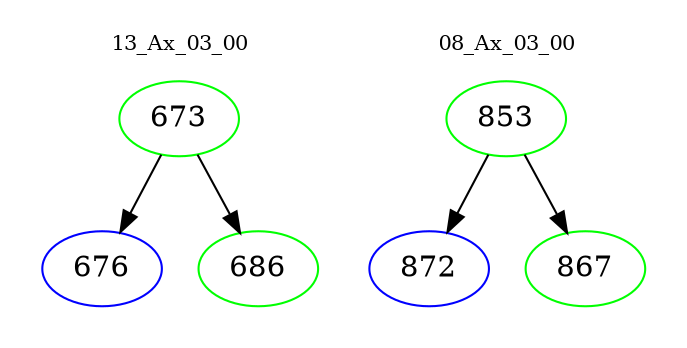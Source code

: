 digraph{
subgraph cluster_0 {
color = white
label = "13_Ax_03_00";
fontsize=10;
T0_673 [label="673", color="green"]
T0_673 -> T0_676 [color="black"]
T0_676 [label="676", color="blue"]
T0_673 -> T0_686 [color="black"]
T0_686 [label="686", color="green"]
}
subgraph cluster_1 {
color = white
label = "08_Ax_03_00";
fontsize=10;
T1_853 [label="853", color="green"]
T1_853 -> T1_872 [color="black"]
T1_872 [label="872", color="blue"]
T1_853 -> T1_867 [color="black"]
T1_867 [label="867", color="green"]
}
}
